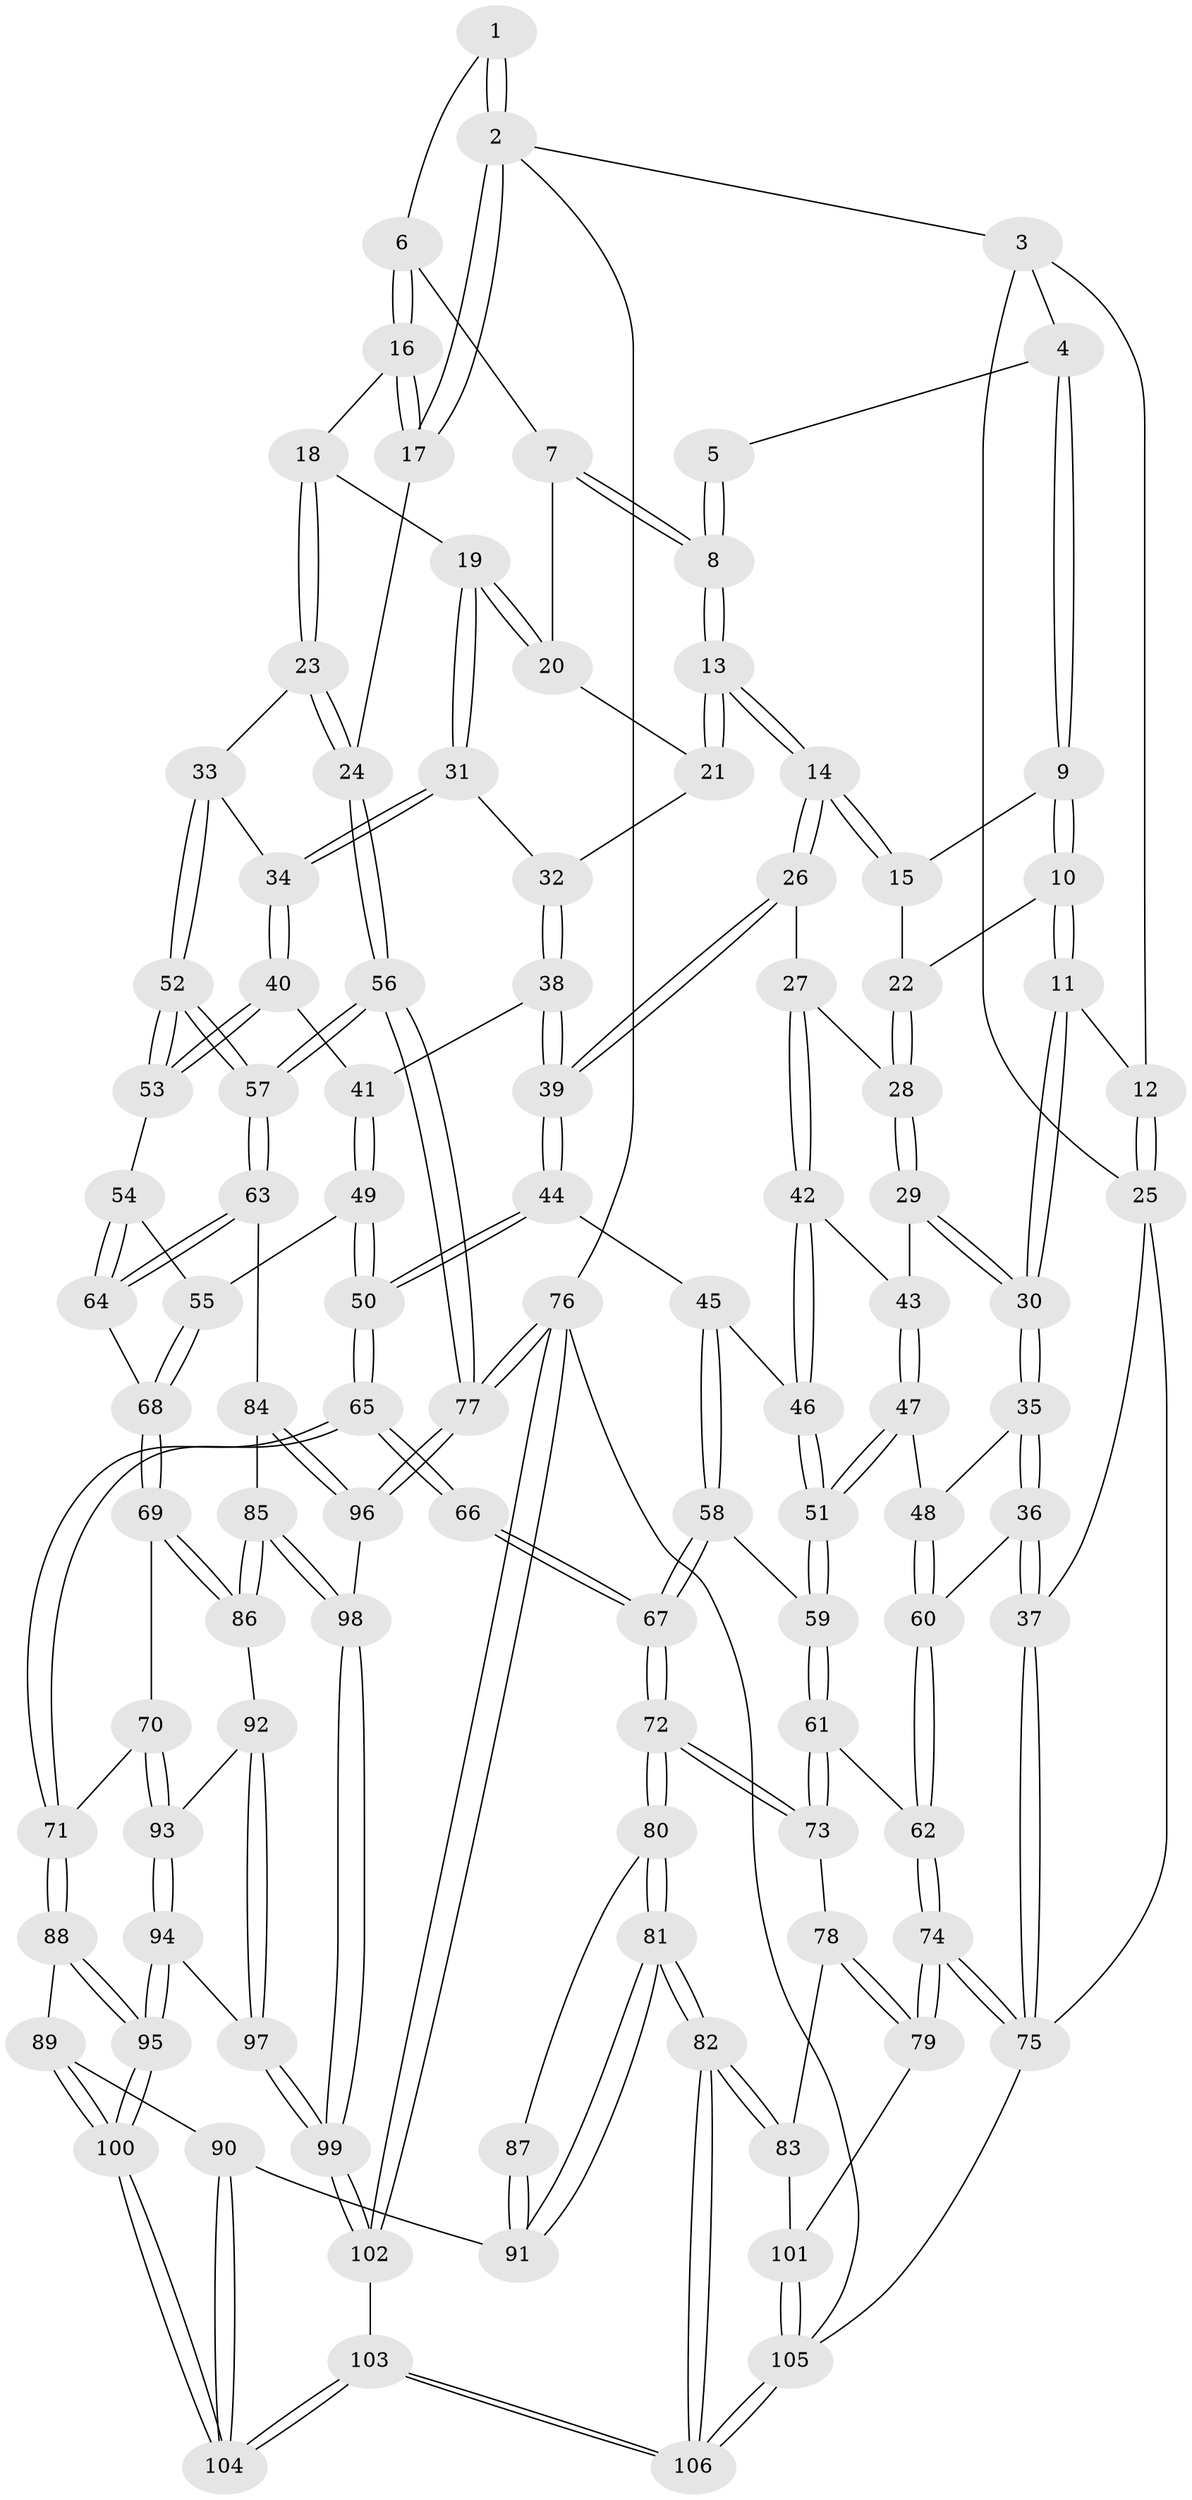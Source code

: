 // Generated by graph-tools (version 1.1) at 2025/03/03/09/25 03:03:18]
// undirected, 106 vertices, 261 edges
graph export_dot {
graph [start="1"]
  node [color=gray90,style=filled];
  1 [pos="+0.7991528691720599+0"];
  2 [pos="+1+0"];
  3 [pos="+0.13959172313704296+0"];
  4 [pos="+0.54791941167521+0"];
  5 [pos="+0.5670157417522687+0"];
  6 [pos="+0.8128673164572414+0"];
  7 [pos="+0.7465952508245686+0.13852173620834848"];
  8 [pos="+0.6436156916824131+0.16768698581315217"];
  9 [pos="+0.4959934522678927+0.036976720996149175"];
  10 [pos="+0.327046272906927+0.19383196606644074"];
  11 [pos="+0.2830887117881479+0.19903946261819322"];
  12 [pos="+0.198250933038186+0.10481621799444861"];
  13 [pos="+0.600407773475482+0.259075435047761"];
  14 [pos="+0.5986063973729604+0.2600275966122691"];
  15 [pos="+0.52541280964028+0.17397221700647922"];
  16 [pos="+0.9062561965718418+0.1283628139076256"];
  17 [pos="+1+0"];
  18 [pos="+0.9161895998704221+0.16162112753935956"];
  19 [pos="+0.8343937226938267+0.2526153280214009"];
  20 [pos="+0.7524011848495149+0.15546998313938715"];
  21 [pos="+0.6895515959722485+0.2671310169312885"];
  22 [pos="+0.39581925554282743+0.2242632368332095"];
  23 [pos="+1+0.2731370896030585"];
  24 [pos="+1+0.28409201931762285"];
  25 [pos="+0+0.3619230526475772"];
  26 [pos="+0.5702484746243469+0.31207808174506463"];
  27 [pos="+0.5233882959605014+0.3107689080996796"];
  28 [pos="+0.45174226464574085+0.2828479126381061"];
  29 [pos="+0.3852938411045401+0.36071418400982247"];
  30 [pos="+0.2619784975777896+0.3231925788691964"];
  31 [pos="+0.8278355598428794+0.28023399402689464"];
  32 [pos="+0.7425020111443487+0.2897315361255466"];
  33 [pos="+0.9181659843914555+0.3443859919517511"];
  34 [pos="+0.8651185869220686+0.3454853971117603"];
  35 [pos="+0.23433101662287015+0.3664115301244916"];
  36 [pos="+0.06424665303630803+0.4039838644141792"];
  37 [pos="+0+0.4016293250781964"];
  38 [pos="+0.7148390225848684+0.3867712367520401"];
  39 [pos="+0.5986658099783246+0.42877853168522734"];
  40 [pos="+0.857585698543918+0.36546311639051093"];
  41 [pos="+0.7530483011754512+0.40329314535189786"];
  42 [pos="+0.42242208498036143+0.39674392669774544"];
  43 [pos="+0.41036947864803053+0.38865260358925363"];
  44 [pos="+0.5944183457470607+0.45255645925467614"];
  45 [pos="+0.4849416173334693+0.46674273321043624"];
  46 [pos="+0.44186872516813935+0.4507778270577005"];
  47 [pos="+0.3029601043156061+0.46916419495603195"];
  48 [pos="+0.27890979052457915+0.45322876090331743"];
  49 [pos="+0.7620324918813121+0.50640795129045"];
  50 [pos="+0.6356387174516271+0.5450366988064942"];
  51 [pos="+0.3451075082831121+0.5068941718390122"];
  52 [pos="+0.9882994743787145+0.4918526604629373"];
  53 [pos="+0.8614431690456554+0.45977547706574207"];
  54 [pos="+0.8387714456786685+0.49050546161623215"];
  55 [pos="+0.7873690953981933+0.5089098174296308"];
  56 [pos="+1+0.6118397261891636"];
  57 [pos="+1+0.6121936066863813"];
  58 [pos="+0.44788008425124437+0.5700820860800665"];
  59 [pos="+0.3485698624788322+0.5242809898375013"];
  60 [pos="+0.20391717274595572+0.5628867713047195"];
  61 [pos="+0.3007756297245221+0.6664715399865541"];
  62 [pos="+0.20376094098786454+0.5666341523182933"];
  63 [pos="+0.9717636041708405+0.6674932106056255"];
  64 [pos="+0.9402661534649632+0.6604266820655427"];
  65 [pos="+0.6169800395127389+0.6637683839035688"];
  66 [pos="+0.5789241969731181+0.6695017960819113"];
  67 [pos="+0.4894617830666237+0.651522317415436"];
  68 [pos="+0.8242430211036493+0.6720011547223059"];
  69 [pos="+0.7659029032032858+0.6982105678790795"];
  70 [pos="+0.6983658290786793+0.7005618457321593"];
  71 [pos="+0.6303401519450927+0.6771136971554189"];
  72 [pos="+0.3423563955867451+0.7012572947006016"];
  73 [pos="+0.30220523728717286+0.6737381540951258"];
  74 [pos="+0+0.714123478930981"];
  75 [pos="+0+0.7016636857997314"];
  76 [pos="+1+1"];
  77 [pos="+1+0.8923449610857618"];
  78 [pos="+0.24344145493623062+0.7015319267994761"];
  79 [pos="+0.018517524535585674+0.7649145879948431"];
  80 [pos="+0.3657941109220906+0.8312773914401436"];
  81 [pos="+0.3671781510632095+0.9060311528665985"];
  82 [pos="+0.35324993566176416+0.9251965943204327"];
  83 [pos="+0.24410047469100657+0.8572286243936582"];
  84 [pos="+0.9254097121668823+0.7759711382440139"];
  85 [pos="+0.8607527501423091+0.8557286696854424"];
  86 [pos="+0.8437335840163834+0.841166397001716"];
  87 [pos="+0.5409982729210553+0.7222218586439156"];
  88 [pos="+0.6114126623328165+0.8179880652605829"];
  89 [pos="+0.570437537123358+0.8641088000521788"];
  90 [pos="+0.5347054898014885+0.8974613411386152"];
  91 [pos="+0.4657339835003999+0.8854808672747527"];
  92 [pos="+0.765959092472087+0.8369152881366718"];
  93 [pos="+0.727647547274926+0.8121129037316615"];
  94 [pos="+0.7143055488087356+0.852794093963752"];
  95 [pos="+0.6712228726931772+0.8866134390838011"];
  96 [pos="+0.9948225203530195+0.8867576468551283"];
  97 [pos="+0.7570893803538573+0.8931547180196188"];
  98 [pos="+0.868350460564973+0.9239924326155484"];
  99 [pos="+0.82005031128504+1"];
  100 [pos="+0.6736454223110384+0.9343613435682658"];
  101 [pos="+0.03706397554080479+0.7858190526170349"];
  102 [pos="+0.78015337265974+1"];
  103 [pos="+0.7188738961137721+1"];
  104 [pos="+0.6996854338956287+1"];
  105 [pos="+0.25285854536757774+1"];
  106 [pos="+0.2784041896710791+1"];
  1 -- 2;
  1 -- 2;
  1 -- 6;
  2 -- 3;
  2 -- 17;
  2 -- 17;
  2 -- 76;
  3 -- 4;
  3 -- 12;
  3 -- 25;
  4 -- 5;
  4 -- 9;
  4 -- 9;
  5 -- 8;
  5 -- 8;
  6 -- 7;
  6 -- 16;
  6 -- 16;
  7 -- 8;
  7 -- 8;
  7 -- 20;
  8 -- 13;
  8 -- 13;
  9 -- 10;
  9 -- 10;
  9 -- 15;
  10 -- 11;
  10 -- 11;
  10 -- 22;
  11 -- 12;
  11 -- 30;
  11 -- 30;
  12 -- 25;
  12 -- 25;
  13 -- 14;
  13 -- 14;
  13 -- 21;
  13 -- 21;
  14 -- 15;
  14 -- 15;
  14 -- 26;
  14 -- 26;
  15 -- 22;
  16 -- 17;
  16 -- 17;
  16 -- 18;
  17 -- 24;
  18 -- 19;
  18 -- 23;
  18 -- 23;
  19 -- 20;
  19 -- 20;
  19 -- 31;
  19 -- 31;
  20 -- 21;
  21 -- 32;
  22 -- 28;
  22 -- 28;
  23 -- 24;
  23 -- 24;
  23 -- 33;
  24 -- 56;
  24 -- 56;
  25 -- 37;
  25 -- 75;
  26 -- 27;
  26 -- 39;
  26 -- 39;
  27 -- 28;
  27 -- 42;
  27 -- 42;
  28 -- 29;
  28 -- 29;
  29 -- 30;
  29 -- 30;
  29 -- 43;
  30 -- 35;
  30 -- 35;
  31 -- 32;
  31 -- 34;
  31 -- 34;
  32 -- 38;
  32 -- 38;
  33 -- 34;
  33 -- 52;
  33 -- 52;
  34 -- 40;
  34 -- 40;
  35 -- 36;
  35 -- 36;
  35 -- 48;
  36 -- 37;
  36 -- 37;
  36 -- 60;
  37 -- 75;
  37 -- 75;
  38 -- 39;
  38 -- 39;
  38 -- 41;
  39 -- 44;
  39 -- 44;
  40 -- 41;
  40 -- 53;
  40 -- 53;
  41 -- 49;
  41 -- 49;
  42 -- 43;
  42 -- 46;
  42 -- 46;
  43 -- 47;
  43 -- 47;
  44 -- 45;
  44 -- 50;
  44 -- 50;
  45 -- 46;
  45 -- 58;
  45 -- 58;
  46 -- 51;
  46 -- 51;
  47 -- 48;
  47 -- 51;
  47 -- 51;
  48 -- 60;
  48 -- 60;
  49 -- 50;
  49 -- 50;
  49 -- 55;
  50 -- 65;
  50 -- 65;
  51 -- 59;
  51 -- 59;
  52 -- 53;
  52 -- 53;
  52 -- 57;
  52 -- 57;
  53 -- 54;
  54 -- 55;
  54 -- 64;
  54 -- 64;
  55 -- 68;
  55 -- 68;
  56 -- 57;
  56 -- 57;
  56 -- 77;
  56 -- 77;
  57 -- 63;
  57 -- 63;
  58 -- 59;
  58 -- 67;
  58 -- 67;
  59 -- 61;
  59 -- 61;
  60 -- 62;
  60 -- 62;
  61 -- 62;
  61 -- 73;
  61 -- 73;
  62 -- 74;
  62 -- 74;
  63 -- 64;
  63 -- 64;
  63 -- 84;
  64 -- 68;
  65 -- 66;
  65 -- 66;
  65 -- 71;
  65 -- 71;
  66 -- 67;
  66 -- 67;
  67 -- 72;
  67 -- 72;
  68 -- 69;
  68 -- 69;
  69 -- 70;
  69 -- 86;
  69 -- 86;
  70 -- 71;
  70 -- 93;
  70 -- 93;
  71 -- 88;
  71 -- 88;
  72 -- 73;
  72 -- 73;
  72 -- 80;
  72 -- 80;
  73 -- 78;
  74 -- 75;
  74 -- 75;
  74 -- 79;
  74 -- 79;
  75 -- 105;
  76 -- 77;
  76 -- 77;
  76 -- 102;
  76 -- 102;
  76 -- 105;
  77 -- 96;
  77 -- 96;
  78 -- 79;
  78 -- 79;
  78 -- 83;
  79 -- 101;
  80 -- 81;
  80 -- 81;
  80 -- 87;
  81 -- 82;
  81 -- 82;
  81 -- 91;
  81 -- 91;
  82 -- 83;
  82 -- 83;
  82 -- 106;
  82 -- 106;
  83 -- 101;
  84 -- 85;
  84 -- 96;
  84 -- 96;
  85 -- 86;
  85 -- 86;
  85 -- 98;
  85 -- 98;
  86 -- 92;
  87 -- 91;
  87 -- 91;
  88 -- 89;
  88 -- 95;
  88 -- 95;
  89 -- 90;
  89 -- 100;
  89 -- 100;
  90 -- 91;
  90 -- 104;
  90 -- 104;
  92 -- 93;
  92 -- 97;
  92 -- 97;
  93 -- 94;
  93 -- 94;
  94 -- 95;
  94 -- 95;
  94 -- 97;
  95 -- 100;
  95 -- 100;
  96 -- 98;
  97 -- 99;
  97 -- 99;
  98 -- 99;
  98 -- 99;
  99 -- 102;
  99 -- 102;
  100 -- 104;
  100 -- 104;
  101 -- 105;
  101 -- 105;
  102 -- 103;
  103 -- 104;
  103 -- 104;
  103 -- 106;
  103 -- 106;
  105 -- 106;
  105 -- 106;
}
